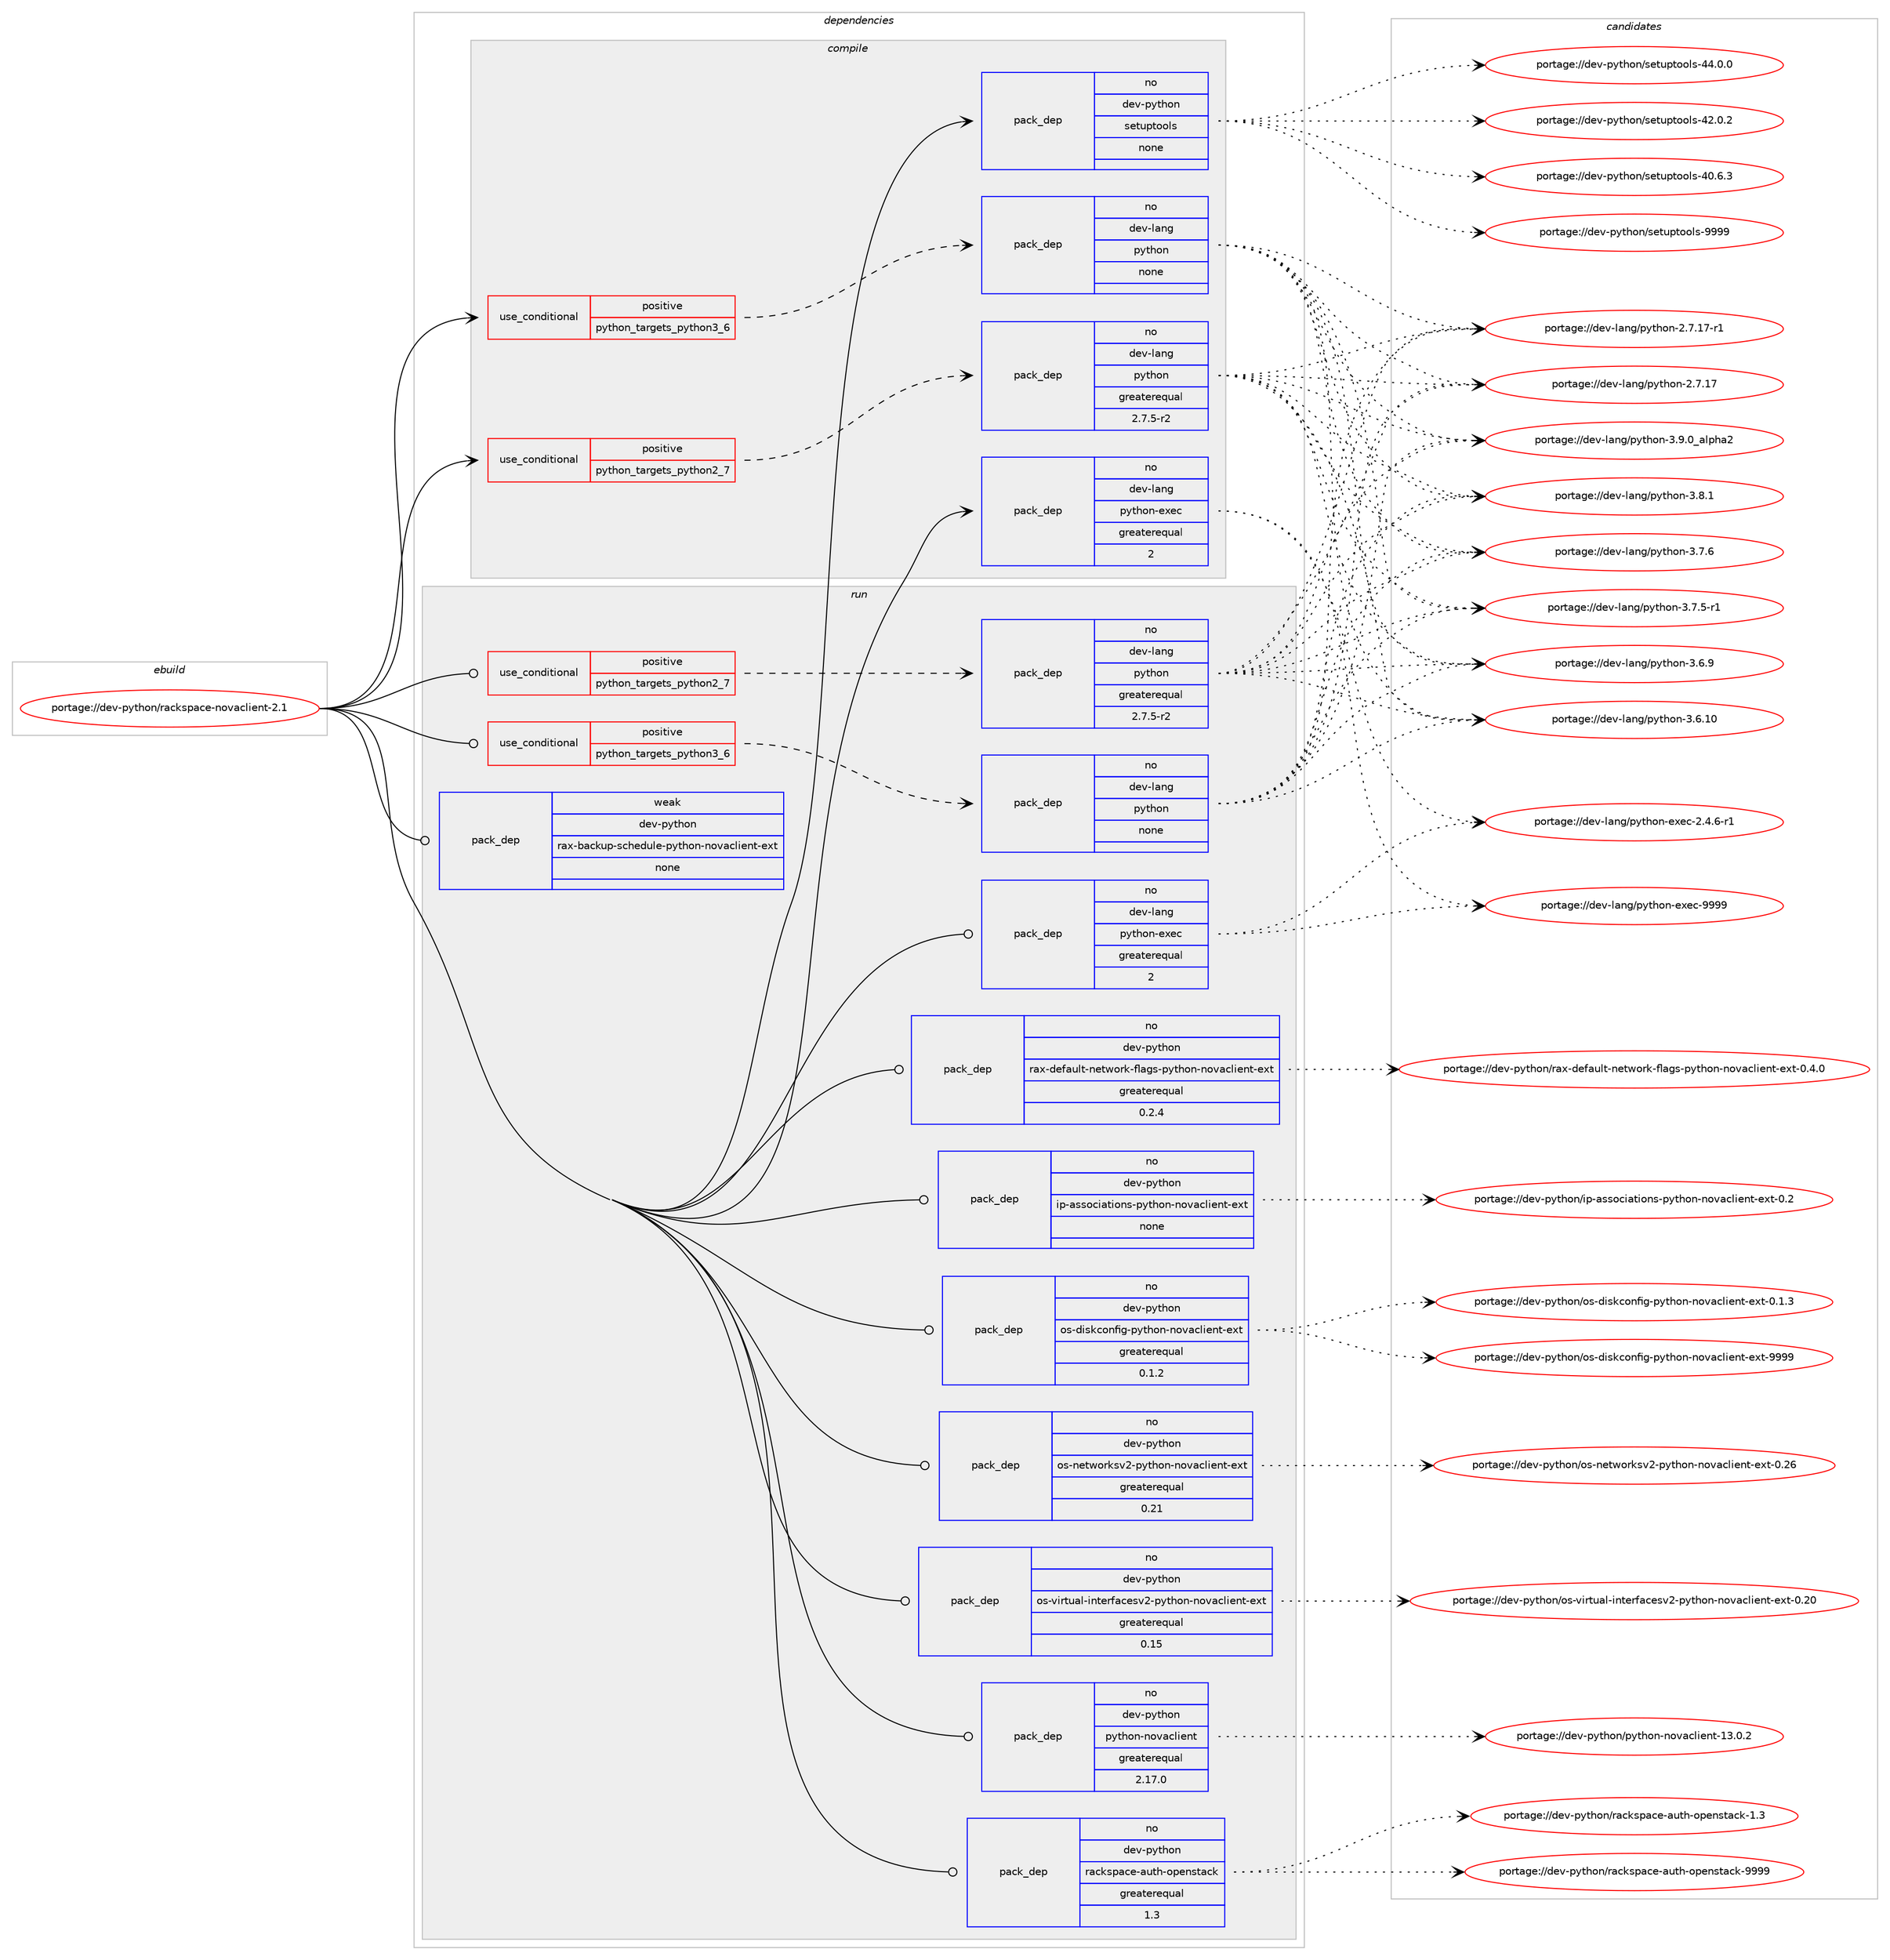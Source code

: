 digraph prolog {

# *************
# Graph options
# *************

newrank=true;
concentrate=true;
compound=true;
graph [rankdir=LR,fontname=Helvetica,fontsize=10,ranksep=1.5];#, ranksep=2.5, nodesep=0.2];
edge  [arrowhead=vee];
node  [fontname=Helvetica,fontsize=10];

# **********
# The ebuild
# **********

subgraph cluster_leftcol {
color=gray;
rank=same;
label=<<i>ebuild</i>>;
id [label="portage://dev-python/rackspace-novaclient-2.1", color=red, width=4, href="../dev-python/rackspace-novaclient-2.1.svg"];
}

# ****************
# The dependencies
# ****************

subgraph cluster_midcol {
color=gray;
label=<<i>dependencies</i>>;
subgraph cluster_compile {
fillcolor="#eeeeee";
style=filled;
label=<<i>compile</i>>;
subgraph cond106995 {
dependency429074 [label=<<TABLE BORDER="0" CELLBORDER="1" CELLSPACING="0" CELLPADDING="4"><TR><TD ROWSPAN="3" CELLPADDING="10">use_conditional</TD></TR><TR><TD>positive</TD></TR><TR><TD>python_targets_python2_7</TD></TR></TABLE>>, shape=none, color=red];
subgraph pack317178 {
dependency429075 [label=<<TABLE BORDER="0" CELLBORDER="1" CELLSPACING="0" CELLPADDING="4" WIDTH="220"><TR><TD ROWSPAN="6" CELLPADDING="30">pack_dep</TD></TR><TR><TD WIDTH="110">no</TD></TR><TR><TD>dev-lang</TD></TR><TR><TD>python</TD></TR><TR><TD>greaterequal</TD></TR><TR><TD>2.7.5-r2</TD></TR></TABLE>>, shape=none, color=blue];
}
dependency429074:e -> dependency429075:w [weight=20,style="dashed",arrowhead="vee"];
}
id:e -> dependency429074:w [weight=20,style="solid",arrowhead="vee"];
subgraph cond106996 {
dependency429076 [label=<<TABLE BORDER="0" CELLBORDER="1" CELLSPACING="0" CELLPADDING="4"><TR><TD ROWSPAN="3" CELLPADDING="10">use_conditional</TD></TR><TR><TD>positive</TD></TR><TR><TD>python_targets_python3_6</TD></TR></TABLE>>, shape=none, color=red];
subgraph pack317179 {
dependency429077 [label=<<TABLE BORDER="0" CELLBORDER="1" CELLSPACING="0" CELLPADDING="4" WIDTH="220"><TR><TD ROWSPAN="6" CELLPADDING="30">pack_dep</TD></TR><TR><TD WIDTH="110">no</TD></TR><TR><TD>dev-lang</TD></TR><TR><TD>python</TD></TR><TR><TD>none</TD></TR><TR><TD></TD></TR></TABLE>>, shape=none, color=blue];
}
dependency429076:e -> dependency429077:w [weight=20,style="dashed",arrowhead="vee"];
}
id:e -> dependency429076:w [weight=20,style="solid",arrowhead="vee"];
subgraph pack317180 {
dependency429078 [label=<<TABLE BORDER="0" CELLBORDER="1" CELLSPACING="0" CELLPADDING="4" WIDTH="220"><TR><TD ROWSPAN="6" CELLPADDING="30">pack_dep</TD></TR><TR><TD WIDTH="110">no</TD></TR><TR><TD>dev-lang</TD></TR><TR><TD>python-exec</TD></TR><TR><TD>greaterequal</TD></TR><TR><TD>2</TD></TR></TABLE>>, shape=none, color=blue];
}
id:e -> dependency429078:w [weight=20,style="solid",arrowhead="vee"];
subgraph pack317181 {
dependency429079 [label=<<TABLE BORDER="0" CELLBORDER="1" CELLSPACING="0" CELLPADDING="4" WIDTH="220"><TR><TD ROWSPAN="6" CELLPADDING="30">pack_dep</TD></TR><TR><TD WIDTH="110">no</TD></TR><TR><TD>dev-python</TD></TR><TR><TD>setuptools</TD></TR><TR><TD>none</TD></TR><TR><TD></TD></TR></TABLE>>, shape=none, color=blue];
}
id:e -> dependency429079:w [weight=20,style="solid",arrowhead="vee"];
}
subgraph cluster_compileandrun {
fillcolor="#eeeeee";
style=filled;
label=<<i>compile and run</i>>;
}
subgraph cluster_run {
fillcolor="#eeeeee";
style=filled;
label=<<i>run</i>>;
subgraph cond106997 {
dependency429080 [label=<<TABLE BORDER="0" CELLBORDER="1" CELLSPACING="0" CELLPADDING="4"><TR><TD ROWSPAN="3" CELLPADDING="10">use_conditional</TD></TR><TR><TD>positive</TD></TR><TR><TD>python_targets_python2_7</TD></TR></TABLE>>, shape=none, color=red];
subgraph pack317182 {
dependency429081 [label=<<TABLE BORDER="0" CELLBORDER="1" CELLSPACING="0" CELLPADDING="4" WIDTH="220"><TR><TD ROWSPAN="6" CELLPADDING="30">pack_dep</TD></TR><TR><TD WIDTH="110">no</TD></TR><TR><TD>dev-lang</TD></TR><TR><TD>python</TD></TR><TR><TD>greaterequal</TD></TR><TR><TD>2.7.5-r2</TD></TR></TABLE>>, shape=none, color=blue];
}
dependency429080:e -> dependency429081:w [weight=20,style="dashed",arrowhead="vee"];
}
id:e -> dependency429080:w [weight=20,style="solid",arrowhead="odot"];
subgraph cond106998 {
dependency429082 [label=<<TABLE BORDER="0" CELLBORDER="1" CELLSPACING="0" CELLPADDING="4"><TR><TD ROWSPAN="3" CELLPADDING="10">use_conditional</TD></TR><TR><TD>positive</TD></TR><TR><TD>python_targets_python3_6</TD></TR></TABLE>>, shape=none, color=red];
subgraph pack317183 {
dependency429083 [label=<<TABLE BORDER="0" CELLBORDER="1" CELLSPACING="0" CELLPADDING="4" WIDTH="220"><TR><TD ROWSPAN="6" CELLPADDING="30">pack_dep</TD></TR><TR><TD WIDTH="110">no</TD></TR><TR><TD>dev-lang</TD></TR><TR><TD>python</TD></TR><TR><TD>none</TD></TR><TR><TD></TD></TR></TABLE>>, shape=none, color=blue];
}
dependency429082:e -> dependency429083:w [weight=20,style="dashed",arrowhead="vee"];
}
id:e -> dependency429082:w [weight=20,style="solid",arrowhead="odot"];
subgraph pack317184 {
dependency429084 [label=<<TABLE BORDER="0" CELLBORDER="1" CELLSPACING="0" CELLPADDING="4" WIDTH="220"><TR><TD ROWSPAN="6" CELLPADDING="30">pack_dep</TD></TR><TR><TD WIDTH="110">no</TD></TR><TR><TD>dev-lang</TD></TR><TR><TD>python-exec</TD></TR><TR><TD>greaterequal</TD></TR><TR><TD>2</TD></TR></TABLE>>, shape=none, color=blue];
}
id:e -> dependency429084:w [weight=20,style="solid",arrowhead="odot"];
subgraph pack317185 {
dependency429085 [label=<<TABLE BORDER="0" CELLBORDER="1" CELLSPACING="0" CELLPADDING="4" WIDTH="220"><TR><TD ROWSPAN="6" CELLPADDING="30">pack_dep</TD></TR><TR><TD WIDTH="110">no</TD></TR><TR><TD>dev-python</TD></TR><TR><TD>ip-associations-python-novaclient-ext</TD></TR><TR><TD>none</TD></TR><TR><TD></TD></TR></TABLE>>, shape=none, color=blue];
}
id:e -> dependency429085:w [weight=20,style="solid",arrowhead="odot"];
subgraph pack317186 {
dependency429086 [label=<<TABLE BORDER="0" CELLBORDER="1" CELLSPACING="0" CELLPADDING="4" WIDTH="220"><TR><TD ROWSPAN="6" CELLPADDING="30">pack_dep</TD></TR><TR><TD WIDTH="110">no</TD></TR><TR><TD>dev-python</TD></TR><TR><TD>os-diskconfig-python-novaclient-ext</TD></TR><TR><TD>greaterequal</TD></TR><TR><TD>0.1.2</TD></TR></TABLE>>, shape=none, color=blue];
}
id:e -> dependency429086:w [weight=20,style="solid",arrowhead="odot"];
subgraph pack317187 {
dependency429087 [label=<<TABLE BORDER="0" CELLBORDER="1" CELLSPACING="0" CELLPADDING="4" WIDTH="220"><TR><TD ROWSPAN="6" CELLPADDING="30">pack_dep</TD></TR><TR><TD WIDTH="110">no</TD></TR><TR><TD>dev-python</TD></TR><TR><TD>os-networksv2-python-novaclient-ext</TD></TR><TR><TD>greaterequal</TD></TR><TR><TD>0.21</TD></TR></TABLE>>, shape=none, color=blue];
}
id:e -> dependency429087:w [weight=20,style="solid",arrowhead="odot"];
subgraph pack317188 {
dependency429088 [label=<<TABLE BORDER="0" CELLBORDER="1" CELLSPACING="0" CELLPADDING="4" WIDTH="220"><TR><TD ROWSPAN="6" CELLPADDING="30">pack_dep</TD></TR><TR><TD WIDTH="110">no</TD></TR><TR><TD>dev-python</TD></TR><TR><TD>os-virtual-interfacesv2-python-novaclient-ext</TD></TR><TR><TD>greaterequal</TD></TR><TR><TD>0.15</TD></TR></TABLE>>, shape=none, color=blue];
}
id:e -> dependency429088:w [weight=20,style="solid",arrowhead="odot"];
subgraph pack317189 {
dependency429089 [label=<<TABLE BORDER="0" CELLBORDER="1" CELLSPACING="0" CELLPADDING="4" WIDTH="220"><TR><TD ROWSPAN="6" CELLPADDING="30">pack_dep</TD></TR><TR><TD WIDTH="110">no</TD></TR><TR><TD>dev-python</TD></TR><TR><TD>python-novaclient</TD></TR><TR><TD>greaterequal</TD></TR><TR><TD>2.17.0</TD></TR></TABLE>>, shape=none, color=blue];
}
id:e -> dependency429089:w [weight=20,style="solid",arrowhead="odot"];
subgraph pack317190 {
dependency429090 [label=<<TABLE BORDER="0" CELLBORDER="1" CELLSPACING="0" CELLPADDING="4" WIDTH="220"><TR><TD ROWSPAN="6" CELLPADDING="30">pack_dep</TD></TR><TR><TD WIDTH="110">no</TD></TR><TR><TD>dev-python</TD></TR><TR><TD>rackspace-auth-openstack</TD></TR><TR><TD>greaterequal</TD></TR><TR><TD>1.3</TD></TR></TABLE>>, shape=none, color=blue];
}
id:e -> dependency429090:w [weight=20,style="solid",arrowhead="odot"];
subgraph pack317191 {
dependency429091 [label=<<TABLE BORDER="0" CELLBORDER="1" CELLSPACING="0" CELLPADDING="4" WIDTH="220"><TR><TD ROWSPAN="6" CELLPADDING="30">pack_dep</TD></TR><TR><TD WIDTH="110">no</TD></TR><TR><TD>dev-python</TD></TR><TR><TD>rax-default-network-flags-python-novaclient-ext</TD></TR><TR><TD>greaterequal</TD></TR><TR><TD>0.2.4</TD></TR></TABLE>>, shape=none, color=blue];
}
id:e -> dependency429091:w [weight=20,style="solid",arrowhead="odot"];
subgraph pack317192 {
dependency429092 [label=<<TABLE BORDER="0" CELLBORDER="1" CELLSPACING="0" CELLPADDING="4" WIDTH="220"><TR><TD ROWSPAN="6" CELLPADDING="30">pack_dep</TD></TR><TR><TD WIDTH="110">weak</TD></TR><TR><TD>dev-python</TD></TR><TR><TD>rax-backup-schedule-python-novaclient-ext</TD></TR><TR><TD>none</TD></TR><TR><TD></TD></TR></TABLE>>, shape=none, color=blue];
}
id:e -> dependency429092:w [weight=20,style="solid",arrowhead="odot"];
}
}

# **************
# The candidates
# **************

subgraph cluster_choices {
rank=same;
color=gray;
label=<<i>candidates</i>>;

subgraph choice317178 {
color=black;
nodesep=1;
choice10010111845108971101034711212111610411111045514657464895971081121049750 [label="portage://dev-lang/python-3.9.0_alpha2", color=red, width=4,href="../dev-lang/python-3.9.0_alpha2.svg"];
choice100101118451089711010347112121116104111110455146564649 [label="portage://dev-lang/python-3.8.1", color=red, width=4,href="../dev-lang/python-3.8.1.svg"];
choice100101118451089711010347112121116104111110455146554654 [label="portage://dev-lang/python-3.7.6", color=red, width=4,href="../dev-lang/python-3.7.6.svg"];
choice1001011184510897110103471121211161041111104551465546534511449 [label="portage://dev-lang/python-3.7.5-r1", color=red, width=4,href="../dev-lang/python-3.7.5-r1.svg"];
choice100101118451089711010347112121116104111110455146544657 [label="portage://dev-lang/python-3.6.9", color=red, width=4,href="../dev-lang/python-3.6.9.svg"];
choice10010111845108971101034711212111610411111045514654464948 [label="portage://dev-lang/python-3.6.10", color=red, width=4,href="../dev-lang/python-3.6.10.svg"];
choice100101118451089711010347112121116104111110455046554649554511449 [label="portage://dev-lang/python-2.7.17-r1", color=red, width=4,href="../dev-lang/python-2.7.17-r1.svg"];
choice10010111845108971101034711212111610411111045504655464955 [label="portage://dev-lang/python-2.7.17", color=red, width=4,href="../dev-lang/python-2.7.17.svg"];
dependency429075:e -> choice10010111845108971101034711212111610411111045514657464895971081121049750:w [style=dotted,weight="100"];
dependency429075:e -> choice100101118451089711010347112121116104111110455146564649:w [style=dotted,weight="100"];
dependency429075:e -> choice100101118451089711010347112121116104111110455146554654:w [style=dotted,weight="100"];
dependency429075:e -> choice1001011184510897110103471121211161041111104551465546534511449:w [style=dotted,weight="100"];
dependency429075:e -> choice100101118451089711010347112121116104111110455146544657:w [style=dotted,weight="100"];
dependency429075:e -> choice10010111845108971101034711212111610411111045514654464948:w [style=dotted,weight="100"];
dependency429075:e -> choice100101118451089711010347112121116104111110455046554649554511449:w [style=dotted,weight="100"];
dependency429075:e -> choice10010111845108971101034711212111610411111045504655464955:w [style=dotted,weight="100"];
}
subgraph choice317179 {
color=black;
nodesep=1;
choice10010111845108971101034711212111610411111045514657464895971081121049750 [label="portage://dev-lang/python-3.9.0_alpha2", color=red, width=4,href="../dev-lang/python-3.9.0_alpha2.svg"];
choice100101118451089711010347112121116104111110455146564649 [label="portage://dev-lang/python-3.8.1", color=red, width=4,href="../dev-lang/python-3.8.1.svg"];
choice100101118451089711010347112121116104111110455146554654 [label="portage://dev-lang/python-3.7.6", color=red, width=4,href="../dev-lang/python-3.7.6.svg"];
choice1001011184510897110103471121211161041111104551465546534511449 [label="portage://dev-lang/python-3.7.5-r1", color=red, width=4,href="../dev-lang/python-3.7.5-r1.svg"];
choice100101118451089711010347112121116104111110455146544657 [label="portage://dev-lang/python-3.6.9", color=red, width=4,href="../dev-lang/python-3.6.9.svg"];
choice10010111845108971101034711212111610411111045514654464948 [label="portage://dev-lang/python-3.6.10", color=red, width=4,href="../dev-lang/python-3.6.10.svg"];
choice100101118451089711010347112121116104111110455046554649554511449 [label="portage://dev-lang/python-2.7.17-r1", color=red, width=4,href="../dev-lang/python-2.7.17-r1.svg"];
choice10010111845108971101034711212111610411111045504655464955 [label="portage://dev-lang/python-2.7.17", color=red, width=4,href="../dev-lang/python-2.7.17.svg"];
dependency429077:e -> choice10010111845108971101034711212111610411111045514657464895971081121049750:w [style=dotted,weight="100"];
dependency429077:e -> choice100101118451089711010347112121116104111110455146564649:w [style=dotted,weight="100"];
dependency429077:e -> choice100101118451089711010347112121116104111110455146554654:w [style=dotted,weight="100"];
dependency429077:e -> choice1001011184510897110103471121211161041111104551465546534511449:w [style=dotted,weight="100"];
dependency429077:e -> choice100101118451089711010347112121116104111110455146544657:w [style=dotted,weight="100"];
dependency429077:e -> choice10010111845108971101034711212111610411111045514654464948:w [style=dotted,weight="100"];
dependency429077:e -> choice100101118451089711010347112121116104111110455046554649554511449:w [style=dotted,weight="100"];
dependency429077:e -> choice10010111845108971101034711212111610411111045504655464955:w [style=dotted,weight="100"];
}
subgraph choice317180 {
color=black;
nodesep=1;
choice10010111845108971101034711212111610411111045101120101994557575757 [label="portage://dev-lang/python-exec-9999", color=red, width=4,href="../dev-lang/python-exec-9999.svg"];
choice10010111845108971101034711212111610411111045101120101994550465246544511449 [label="portage://dev-lang/python-exec-2.4.6-r1", color=red, width=4,href="../dev-lang/python-exec-2.4.6-r1.svg"];
dependency429078:e -> choice10010111845108971101034711212111610411111045101120101994557575757:w [style=dotted,weight="100"];
dependency429078:e -> choice10010111845108971101034711212111610411111045101120101994550465246544511449:w [style=dotted,weight="100"];
}
subgraph choice317181 {
color=black;
nodesep=1;
choice10010111845112121116104111110471151011161171121161111111081154557575757 [label="portage://dev-python/setuptools-9999", color=red, width=4,href="../dev-python/setuptools-9999.svg"];
choice100101118451121211161041111104711510111611711211611111110811545525246484648 [label="portage://dev-python/setuptools-44.0.0", color=red, width=4,href="../dev-python/setuptools-44.0.0.svg"];
choice100101118451121211161041111104711510111611711211611111110811545525046484650 [label="portage://dev-python/setuptools-42.0.2", color=red, width=4,href="../dev-python/setuptools-42.0.2.svg"];
choice100101118451121211161041111104711510111611711211611111110811545524846544651 [label="portage://dev-python/setuptools-40.6.3", color=red, width=4,href="../dev-python/setuptools-40.6.3.svg"];
dependency429079:e -> choice10010111845112121116104111110471151011161171121161111111081154557575757:w [style=dotted,weight="100"];
dependency429079:e -> choice100101118451121211161041111104711510111611711211611111110811545525246484648:w [style=dotted,weight="100"];
dependency429079:e -> choice100101118451121211161041111104711510111611711211611111110811545525046484650:w [style=dotted,weight="100"];
dependency429079:e -> choice100101118451121211161041111104711510111611711211611111110811545524846544651:w [style=dotted,weight="100"];
}
subgraph choice317182 {
color=black;
nodesep=1;
choice10010111845108971101034711212111610411111045514657464895971081121049750 [label="portage://dev-lang/python-3.9.0_alpha2", color=red, width=4,href="../dev-lang/python-3.9.0_alpha2.svg"];
choice100101118451089711010347112121116104111110455146564649 [label="portage://dev-lang/python-3.8.1", color=red, width=4,href="../dev-lang/python-3.8.1.svg"];
choice100101118451089711010347112121116104111110455146554654 [label="portage://dev-lang/python-3.7.6", color=red, width=4,href="../dev-lang/python-3.7.6.svg"];
choice1001011184510897110103471121211161041111104551465546534511449 [label="portage://dev-lang/python-3.7.5-r1", color=red, width=4,href="../dev-lang/python-3.7.5-r1.svg"];
choice100101118451089711010347112121116104111110455146544657 [label="portage://dev-lang/python-3.6.9", color=red, width=4,href="../dev-lang/python-3.6.9.svg"];
choice10010111845108971101034711212111610411111045514654464948 [label="portage://dev-lang/python-3.6.10", color=red, width=4,href="../dev-lang/python-3.6.10.svg"];
choice100101118451089711010347112121116104111110455046554649554511449 [label="portage://dev-lang/python-2.7.17-r1", color=red, width=4,href="../dev-lang/python-2.7.17-r1.svg"];
choice10010111845108971101034711212111610411111045504655464955 [label="portage://dev-lang/python-2.7.17", color=red, width=4,href="../dev-lang/python-2.7.17.svg"];
dependency429081:e -> choice10010111845108971101034711212111610411111045514657464895971081121049750:w [style=dotted,weight="100"];
dependency429081:e -> choice100101118451089711010347112121116104111110455146564649:w [style=dotted,weight="100"];
dependency429081:e -> choice100101118451089711010347112121116104111110455146554654:w [style=dotted,weight="100"];
dependency429081:e -> choice1001011184510897110103471121211161041111104551465546534511449:w [style=dotted,weight="100"];
dependency429081:e -> choice100101118451089711010347112121116104111110455146544657:w [style=dotted,weight="100"];
dependency429081:e -> choice10010111845108971101034711212111610411111045514654464948:w [style=dotted,weight="100"];
dependency429081:e -> choice100101118451089711010347112121116104111110455046554649554511449:w [style=dotted,weight="100"];
dependency429081:e -> choice10010111845108971101034711212111610411111045504655464955:w [style=dotted,weight="100"];
}
subgraph choice317183 {
color=black;
nodesep=1;
choice10010111845108971101034711212111610411111045514657464895971081121049750 [label="portage://dev-lang/python-3.9.0_alpha2", color=red, width=4,href="../dev-lang/python-3.9.0_alpha2.svg"];
choice100101118451089711010347112121116104111110455146564649 [label="portage://dev-lang/python-3.8.1", color=red, width=4,href="../dev-lang/python-3.8.1.svg"];
choice100101118451089711010347112121116104111110455146554654 [label="portage://dev-lang/python-3.7.6", color=red, width=4,href="../dev-lang/python-3.7.6.svg"];
choice1001011184510897110103471121211161041111104551465546534511449 [label="portage://dev-lang/python-3.7.5-r1", color=red, width=4,href="../dev-lang/python-3.7.5-r1.svg"];
choice100101118451089711010347112121116104111110455146544657 [label="portage://dev-lang/python-3.6.9", color=red, width=4,href="../dev-lang/python-3.6.9.svg"];
choice10010111845108971101034711212111610411111045514654464948 [label="portage://dev-lang/python-3.6.10", color=red, width=4,href="../dev-lang/python-3.6.10.svg"];
choice100101118451089711010347112121116104111110455046554649554511449 [label="portage://dev-lang/python-2.7.17-r1", color=red, width=4,href="../dev-lang/python-2.7.17-r1.svg"];
choice10010111845108971101034711212111610411111045504655464955 [label="portage://dev-lang/python-2.7.17", color=red, width=4,href="../dev-lang/python-2.7.17.svg"];
dependency429083:e -> choice10010111845108971101034711212111610411111045514657464895971081121049750:w [style=dotted,weight="100"];
dependency429083:e -> choice100101118451089711010347112121116104111110455146564649:w [style=dotted,weight="100"];
dependency429083:e -> choice100101118451089711010347112121116104111110455146554654:w [style=dotted,weight="100"];
dependency429083:e -> choice1001011184510897110103471121211161041111104551465546534511449:w [style=dotted,weight="100"];
dependency429083:e -> choice100101118451089711010347112121116104111110455146544657:w [style=dotted,weight="100"];
dependency429083:e -> choice10010111845108971101034711212111610411111045514654464948:w [style=dotted,weight="100"];
dependency429083:e -> choice100101118451089711010347112121116104111110455046554649554511449:w [style=dotted,weight="100"];
dependency429083:e -> choice10010111845108971101034711212111610411111045504655464955:w [style=dotted,weight="100"];
}
subgraph choice317184 {
color=black;
nodesep=1;
choice10010111845108971101034711212111610411111045101120101994557575757 [label="portage://dev-lang/python-exec-9999", color=red, width=4,href="../dev-lang/python-exec-9999.svg"];
choice10010111845108971101034711212111610411111045101120101994550465246544511449 [label="portage://dev-lang/python-exec-2.4.6-r1", color=red, width=4,href="../dev-lang/python-exec-2.4.6-r1.svg"];
dependency429084:e -> choice10010111845108971101034711212111610411111045101120101994557575757:w [style=dotted,weight="100"];
dependency429084:e -> choice10010111845108971101034711212111610411111045101120101994550465246544511449:w [style=dotted,weight="100"];
}
subgraph choice317185 {
color=black;
nodesep=1;
choice100101118451121211161041111104710511245971151151119910597116105111110115451121211161041111104511011111897991081051011101164510112011645484650 [label="portage://dev-python/ip-associations-python-novaclient-ext-0.2", color=red, width=4,href="../dev-python/ip-associations-python-novaclient-ext-0.2.svg"];
dependency429085:e -> choice100101118451121211161041111104710511245971151151119910597116105111110115451121211161041111104511011111897991081051011101164510112011645484650:w [style=dotted,weight="100"];
}
subgraph choice317186 {
color=black;
nodesep=1;
choice1001011184511212111610411111047111115451001051151079911111010210510345112121116104111110451101111189799108105101110116451011201164557575757 [label="portage://dev-python/os-diskconfig-python-novaclient-ext-9999", color=red, width=4,href="../dev-python/os-diskconfig-python-novaclient-ext-9999.svg"];
choice100101118451121211161041111104711111545100105115107991111101021051034511212111610411111045110111118979910810510111011645101120116454846494651 [label="portage://dev-python/os-diskconfig-python-novaclient-ext-0.1.3", color=red, width=4,href="../dev-python/os-diskconfig-python-novaclient-ext-0.1.3.svg"];
dependency429086:e -> choice1001011184511212111610411111047111115451001051151079911111010210510345112121116104111110451101111189799108105101110116451011201164557575757:w [style=dotted,weight="100"];
dependency429086:e -> choice100101118451121211161041111104711111545100105115107991111101021051034511212111610411111045110111118979910810510111011645101120116454846494651:w [style=dotted,weight="100"];
}
subgraph choice317187 {
color=black;
nodesep=1;
choice1001011184511212111610411111047111115451101011161191111141071151185045112121116104111110451101111189799108105101110116451011201164548465054 [label="portage://dev-python/os-networksv2-python-novaclient-ext-0.26", color=red, width=4,href="../dev-python/os-networksv2-python-novaclient-ext-0.26.svg"];
dependency429087:e -> choice1001011184511212111610411111047111115451101011161191111141071151185045112121116104111110451101111189799108105101110116451011201164548465054:w [style=dotted,weight="100"];
}
subgraph choice317188 {
color=black;
nodesep=1;
choice100101118451121211161041111104711111545118105114116117971084510511011610111410297991011151185045112121116104111110451101111189799108105101110116451011201164548465048 [label="portage://dev-python/os-virtual-interfacesv2-python-novaclient-ext-0.20", color=red, width=4,href="../dev-python/os-virtual-interfacesv2-python-novaclient-ext-0.20.svg"];
dependency429088:e -> choice100101118451121211161041111104711111545118105114116117971084510511011610111410297991011151185045112121116104111110451101111189799108105101110116451011201164548465048:w [style=dotted,weight="100"];
}
subgraph choice317189 {
color=black;
nodesep=1;
choice100101118451121211161041111104711212111610411111045110111118979910810510111011645495146484650 [label="portage://dev-python/python-novaclient-13.0.2", color=red, width=4,href="../dev-python/python-novaclient-13.0.2.svg"];
dependency429089:e -> choice100101118451121211161041111104711212111610411111045110111118979910810510111011645495146484650:w [style=dotted,weight="100"];
}
subgraph choice317190 {
color=black;
nodesep=1;
choice10010111845112121116104111110471149799107115112979910145971171161044511111210111011511697991074557575757 [label="portage://dev-python/rackspace-auth-openstack-9999", color=red, width=4,href="../dev-python/rackspace-auth-openstack-9999.svg"];
choice100101118451121211161041111104711497991071151129799101459711711610445111112101110115116979910745494651 [label="portage://dev-python/rackspace-auth-openstack-1.3", color=red, width=4,href="../dev-python/rackspace-auth-openstack-1.3.svg"];
dependency429090:e -> choice10010111845112121116104111110471149799107115112979910145971171161044511111210111011511697991074557575757:w [style=dotted,weight="100"];
dependency429090:e -> choice100101118451121211161041111104711497991071151129799101459711711610445111112101110115116979910745494651:w [style=dotted,weight="100"];
}
subgraph choice317191 {
color=black;
nodesep=1;
choice10010111845112121116104111110471149712045100101102971171081164511010111611911111410745102108971031154511212111610411111045110111118979910810510111011645101120116454846524648 [label="portage://dev-python/rax-default-network-flags-python-novaclient-ext-0.4.0", color=red, width=4,href="../dev-python/rax-default-network-flags-python-novaclient-ext-0.4.0.svg"];
dependency429091:e -> choice10010111845112121116104111110471149712045100101102971171081164511010111611911111410745102108971031154511212111610411111045110111118979910810510111011645101120116454846524648:w [style=dotted,weight="100"];
}
subgraph choice317192 {
color=black;
nodesep=1;
}
}

}
